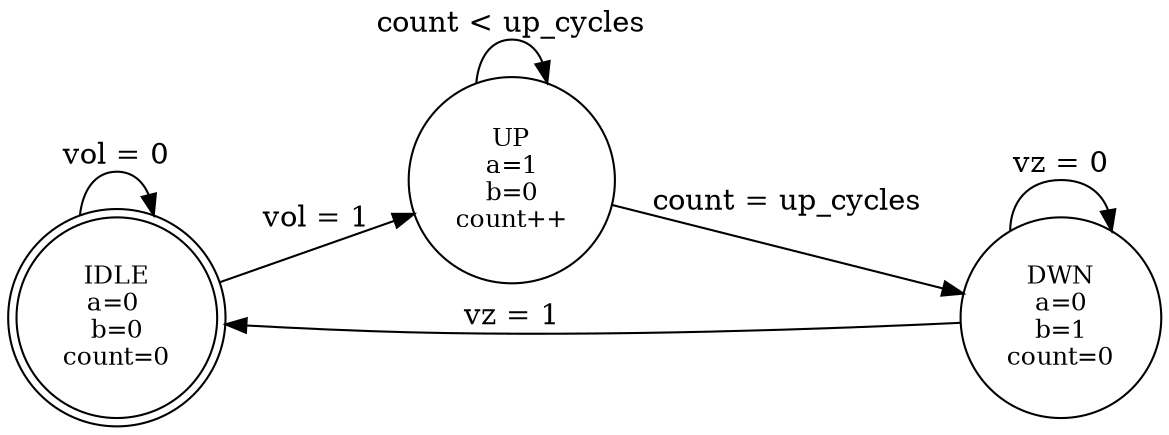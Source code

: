 digraph finite_state_machine {
    rankdir=LR;
    size="8,5"

    node [shape = doublecircle, label="IDLE\na=0 \nb=0\ncount=0", fontsize=12] idle;
    node [shape = circle, label="UP\na=1\nb=0\ncount++", fontsize=12] up;
    node [shape = circle, label="DWN\na=0\nb=1\ncount=0", fontsize=12] dwn;


    idle -> up [label="vol = 1"];
    idle -> idle [label="vol = 0"];
    up -> dwn [label="count = up_cycles"];
    up -> up [label="count < up_cycles"];
    dwn -> idle [label="vz = 1"];
    dwn -> dwn [label="vz = 0"];
}
